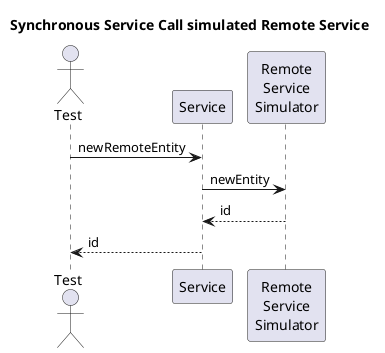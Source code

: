 @startuml
title: Synchronous Service Call simulated Remote Service

actor Test as t
participant "Service" as s
participant "Remote\nService\nSimulator" as rs
t -> s: newRemoteEntity
s -> rs: newEntity
rs --> s: id
s --> t: id
@enduml